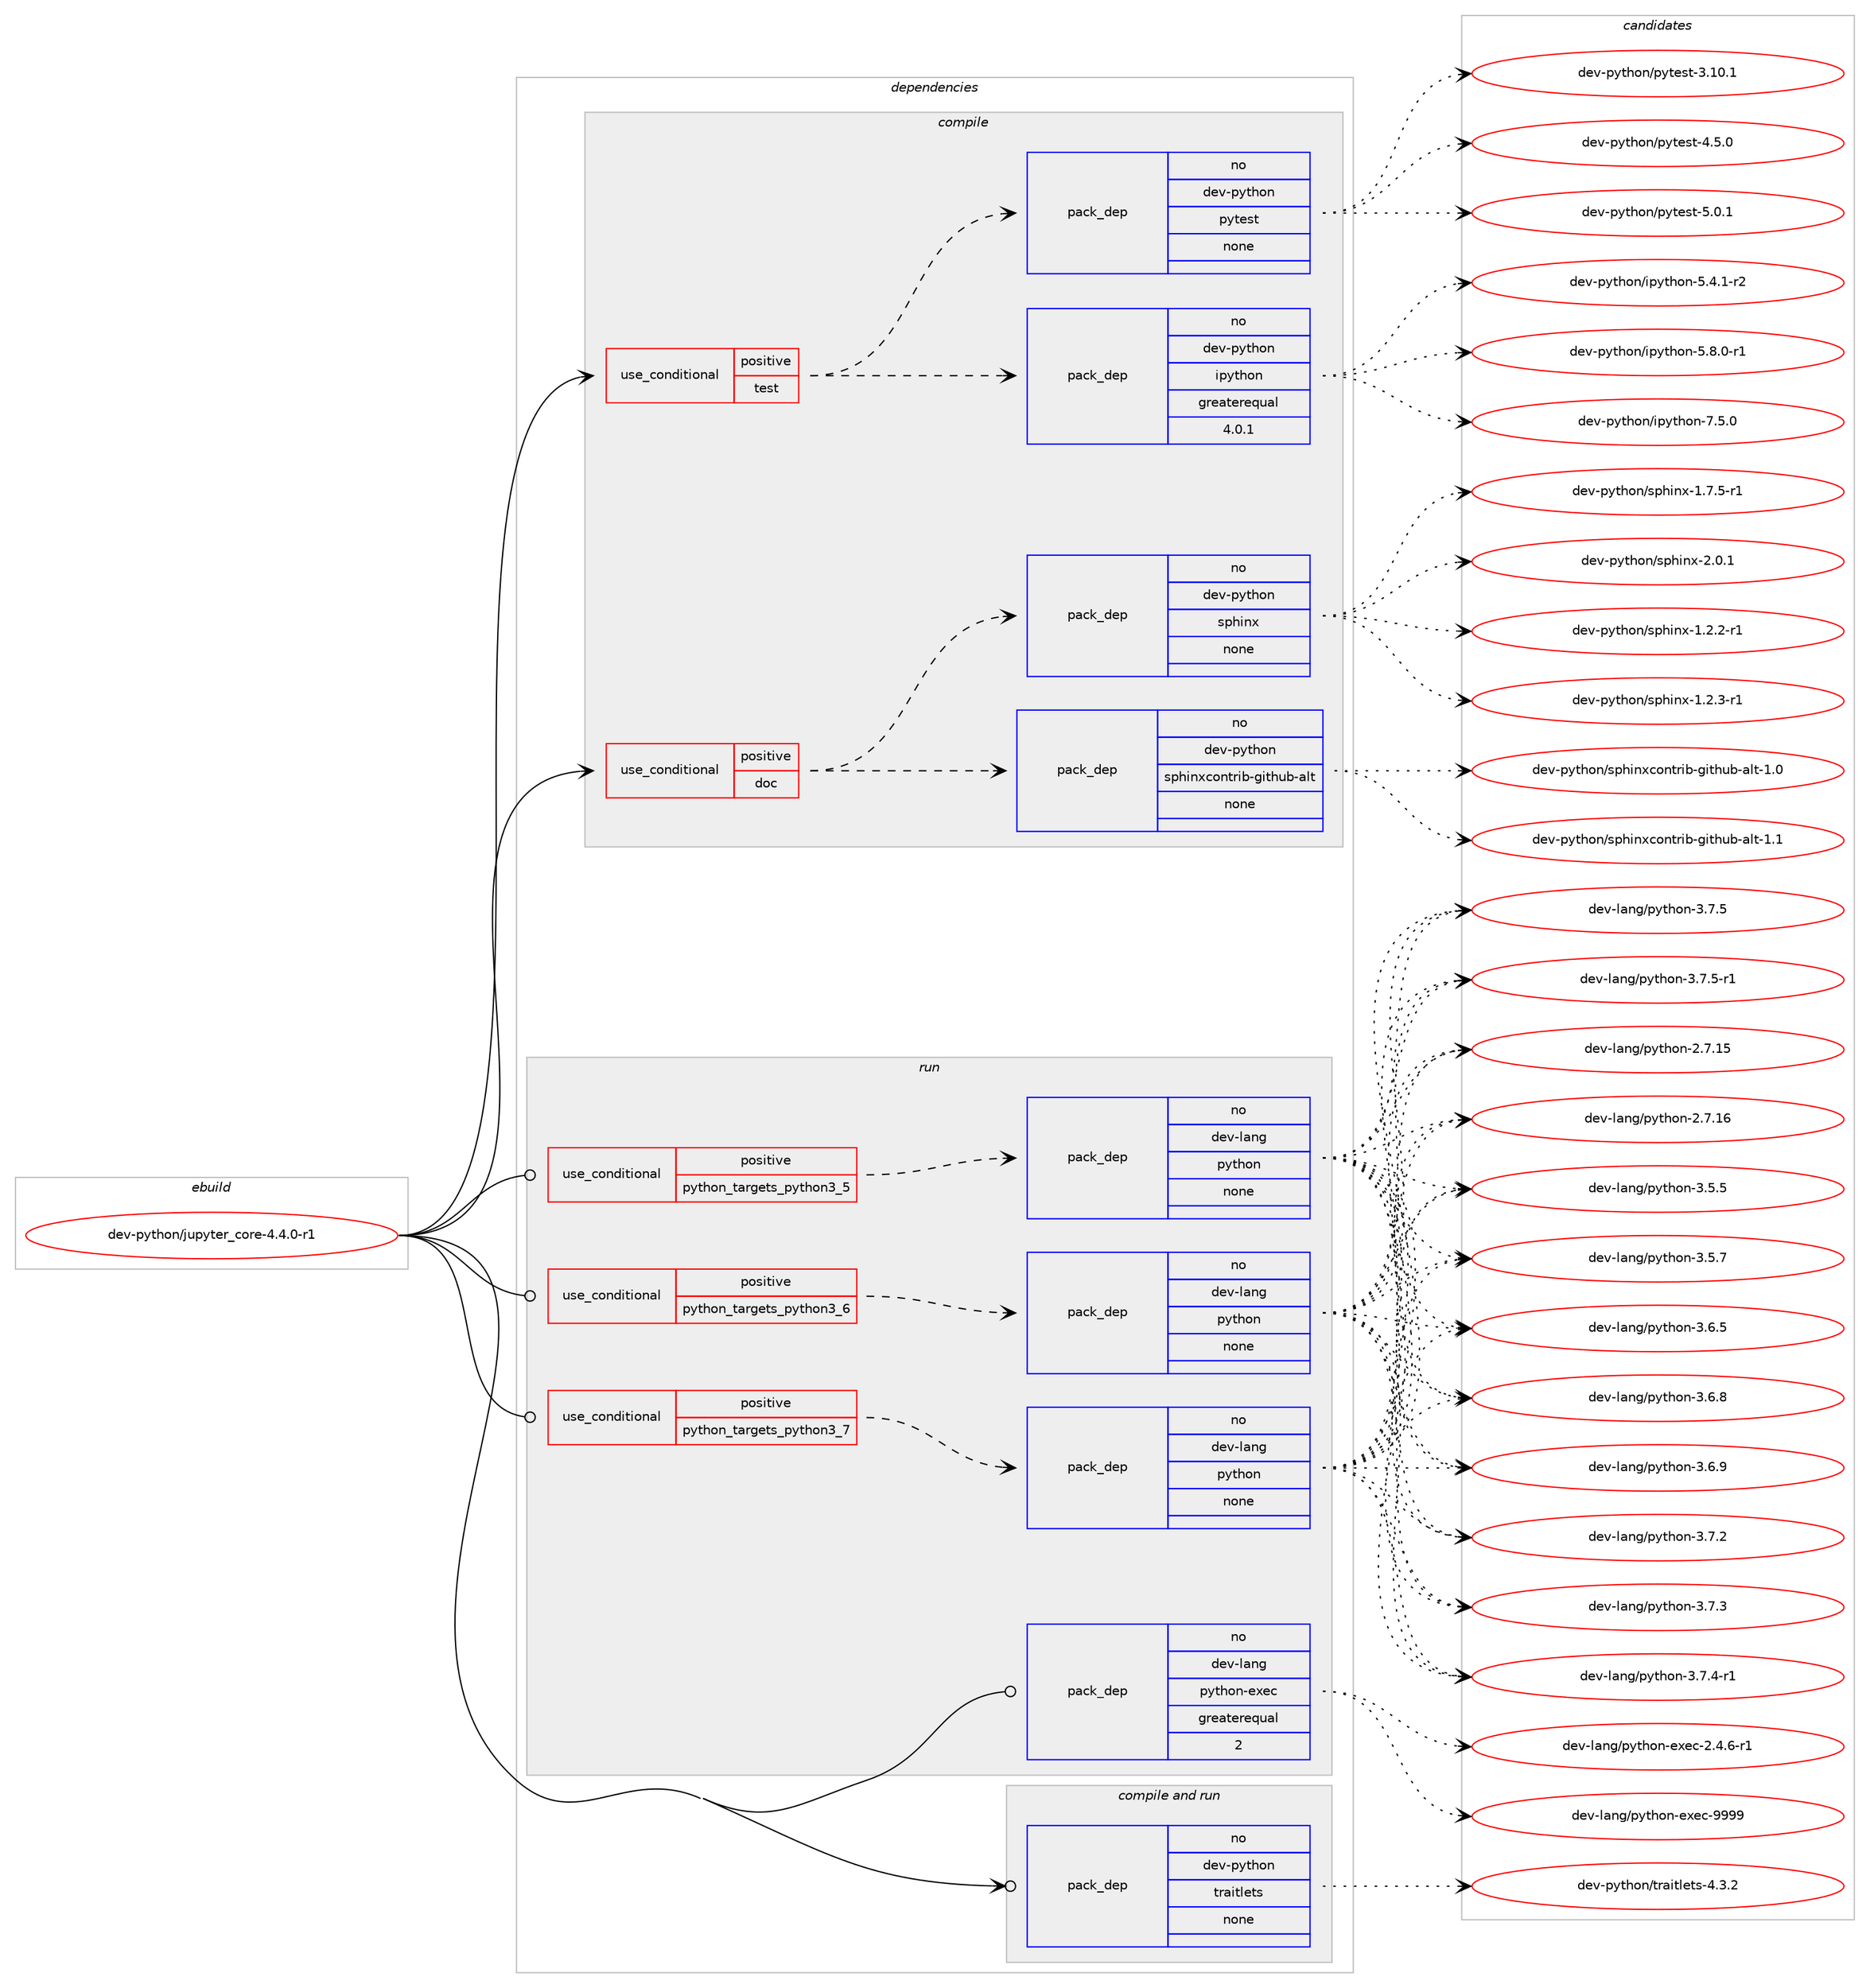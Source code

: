 digraph prolog {

# *************
# Graph options
# *************

newrank=true;
concentrate=true;
compound=true;
graph [rankdir=LR,fontname=Helvetica,fontsize=10,ranksep=1.5];#, ranksep=2.5, nodesep=0.2];
edge  [arrowhead=vee];
node  [fontname=Helvetica,fontsize=10];

# **********
# The ebuild
# **********

subgraph cluster_leftcol {
color=gray;
rank=same;
label=<<i>ebuild</i>>;
id [label="dev-python/jupyter_core-4.4.0-r1", color=red, width=4, href="../dev-python/jupyter_core-4.4.0-r1.svg"];
}

# ****************
# The dependencies
# ****************

subgraph cluster_midcol {
color=gray;
label=<<i>dependencies</i>>;
subgraph cluster_compile {
fillcolor="#eeeeee";
style=filled;
label=<<i>compile</i>>;
subgraph cond141685 {
dependency611974 [label=<<TABLE BORDER="0" CELLBORDER="1" CELLSPACING="0" CELLPADDING="4"><TR><TD ROWSPAN="3" CELLPADDING="10">use_conditional</TD></TR><TR><TD>positive</TD></TR><TR><TD>doc</TD></TR></TABLE>>, shape=none, color=red];
subgraph pack458486 {
dependency611975 [label=<<TABLE BORDER="0" CELLBORDER="1" CELLSPACING="0" CELLPADDING="4" WIDTH="220"><TR><TD ROWSPAN="6" CELLPADDING="30">pack_dep</TD></TR><TR><TD WIDTH="110">no</TD></TR><TR><TD>dev-python</TD></TR><TR><TD>sphinx</TD></TR><TR><TD>none</TD></TR><TR><TD></TD></TR></TABLE>>, shape=none, color=blue];
}
dependency611974:e -> dependency611975:w [weight=20,style="dashed",arrowhead="vee"];
subgraph pack458487 {
dependency611976 [label=<<TABLE BORDER="0" CELLBORDER="1" CELLSPACING="0" CELLPADDING="4" WIDTH="220"><TR><TD ROWSPAN="6" CELLPADDING="30">pack_dep</TD></TR><TR><TD WIDTH="110">no</TD></TR><TR><TD>dev-python</TD></TR><TR><TD>sphinxcontrib-github-alt</TD></TR><TR><TD>none</TD></TR><TR><TD></TD></TR></TABLE>>, shape=none, color=blue];
}
dependency611974:e -> dependency611976:w [weight=20,style="dashed",arrowhead="vee"];
}
id:e -> dependency611974:w [weight=20,style="solid",arrowhead="vee"];
subgraph cond141686 {
dependency611977 [label=<<TABLE BORDER="0" CELLBORDER="1" CELLSPACING="0" CELLPADDING="4"><TR><TD ROWSPAN="3" CELLPADDING="10">use_conditional</TD></TR><TR><TD>positive</TD></TR><TR><TD>test</TD></TR></TABLE>>, shape=none, color=red];
subgraph pack458488 {
dependency611978 [label=<<TABLE BORDER="0" CELLBORDER="1" CELLSPACING="0" CELLPADDING="4" WIDTH="220"><TR><TD ROWSPAN="6" CELLPADDING="30">pack_dep</TD></TR><TR><TD WIDTH="110">no</TD></TR><TR><TD>dev-python</TD></TR><TR><TD>pytest</TD></TR><TR><TD>none</TD></TR><TR><TD></TD></TR></TABLE>>, shape=none, color=blue];
}
dependency611977:e -> dependency611978:w [weight=20,style="dashed",arrowhead="vee"];
subgraph pack458489 {
dependency611979 [label=<<TABLE BORDER="0" CELLBORDER="1" CELLSPACING="0" CELLPADDING="4" WIDTH="220"><TR><TD ROWSPAN="6" CELLPADDING="30">pack_dep</TD></TR><TR><TD WIDTH="110">no</TD></TR><TR><TD>dev-python</TD></TR><TR><TD>ipython</TD></TR><TR><TD>greaterequal</TD></TR><TR><TD>4.0.1</TD></TR></TABLE>>, shape=none, color=blue];
}
dependency611977:e -> dependency611979:w [weight=20,style="dashed",arrowhead="vee"];
}
id:e -> dependency611977:w [weight=20,style="solid",arrowhead="vee"];
}
subgraph cluster_compileandrun {
fillcolor="#eeeeee";
style=filled;
label=<<i>compile and run</i>>;
subgraph pack458490 {
dependency611980 [label=<<TABLE BORDER="0" CELLBORDER="1" CELLSPACING="0" CELLPADDING="4" WIDTH="220"><TR><TD ROWSPAN="6" CELLPADDING="30">pack_dep</TD></TR><TR><TD WIDTH="110">no</TD></TR><TR><TD>dev-python</TD></TR><TR><TD>traitlets</TD></TR><TR><TD>none</TD></TR><TR><TD></TD></TR></TABLE>>, shape=none, color=blue];
}
id:e -> dependency611980:w [weight=20,style="solid",arrowhead="odotvee"];
}
subgraph cluster_run {
fillcolor="#eeeeee";
style=filled;
label=<<i>run</i>>;
subgraph cond141687 {
dependency611981 [label=<<TABLE BORDER="0" CELLBORDER="1" CELLSPACING="0" CELLPADDING="4"><TR><TD ROWSPAN="3" CELLPADDING="10">use_conditional</TD></TR><TR><TD>positive</TD></TR><TR><TD>python_targets_python3_5</TD></TR></TABLE>>, shape=none, color=red];
subgraph pack458491 {
dependency611982 [label=<<TABLE BORDER="0" CELLBORDER="1" CELLSPACING="0" CELLPADDING="4" WIDTH="220"><TR><TD ROWSPAN="6" CELLPADDING="30">pack_dep</TD></TR><TR><TD WIDTH="110">no</TD></TR><TR><TD>dev-lang</TD></TR><TR><TD>python</TD></TR><TR><TD>none</TD></TR><TR><TD></TD></TR></TABLE>>, shape=none, color=blue];
}
dependency611981:e -> dependency611982:w [weight=20,style="dashed",arrowhead="vee"];
}
id:e -> dependency611981:w [weight=20,style="solid",arrowhead="odot"];
subgraph cond141688 {
dependency611983 [label=<<TABLE BORDER="0" CELLBORDER="1" CELLSPACING="0" CELLPADDING="4"><TR><TD ROWSPAN="3" CELLPADDING="10">use_conditional</TD></TR><TR><TD>positive</TD></TR><TR><TD>python_targets_python3_6</TD></TR></TABLE>>, shape=none, color=red];
subgraph pack458492 {
dependency611984 [label=<<TABLE BORDER="0" CELLBORDER="1" CELLSPACING="0" CELLPADDING="4" WIDTH="220"><TR><TD ROWSPAN="6" CELLPADDING="30">pack_dep</TD></TR><TR><TD WIDTH="110">no</TD></TR><TR><TD>dev-lang</TD></TR><TR><TD>python</TD></TR><TR><TD>none</TD></TR><TR><TD></TD></TR></TABLE>>, shape=none, color=blue];
}
dependency611983:e -> dependency611984:w [weight=20,style="dashed",arrowhead="vee"];
}
id:e -> dependency611983:w [weight=20,style="solid",arrowhead="odot"];
subgraph cond141689 {
dependency611985 [label=<<TABLE BORDER="0" CELLBORDER="1" CELLSPACING="0" CELLPADDING="4"><TR><TD ROWSPAN="3" CELLPADDING="10">use_conditional</TD></TR><TR><TD>positive</TD></TR><TR><TD>python_targets_python3_7</TD></TR></TABLE>>, shape=none, color=red];
subgraph pack458493 {
dependency611986 [label=<<TABLE BORDER="0" CELLBORDER="1" CELLSPACING="0" CELLPADDING="4" WIDTH="220"><TR><TD ROWSPAN="6" CELLPADDING="30">pack_dep</TD></TR><TR><TD WIDTH="110">no</TD></TR><TR><TD>dev-lang</TD></TR><TR><TD>python</TD></TR><TR><TD>none</TD></TR><TR><TD></TD></TR></TABLE>>, shape=none, color=blue];
}
dependency611985:e -> dependency611986:w [weight=20,style="dashed",arrowhead="vee"];
}
id:e -> dependency611985:w [weight=20,style="solid",arrowhead="odot"];
subgraph pack458494 {
dependency611987 [label=<<TABLE BORDER="0" CELLBORDER="1" CELLSPACING="0" CELLPADDING="4" WIDTH="220"><TR><TD ROWSPAN="6" CELLPADDING="30">pack_dep</TD></TR><TR><TD WIDTH="110">no</TD></TR><TR><TD>dev-lang</TD></TR><TR><TD>python-exec</TD></TR><TR><TD>greaterequal</TD></TR><TR><TD>2</TD></TR></TABLE>>, shape=none, color=blue];
}
id:e -> dependency611987:w [weight=20,style="solid",arrowhead="odot"];
}
}

# **************
# The candidates
# **************

subgraph cluster_choices {
rank=same;
color=gray;
label=<<i>candidates</i>>;

subgraph choice458486 {
color=black;
nodesep=1;
choice10010111845112121116104111110471151121041051101204549465046504511449 [label="dev-python/sphinx-1.2.2-r1", color=red, width=4,href="../dev-python/sphinx-1.2.2-r1.svg"];
choice10010111845112121116104111110471151121041051101204549465046514511449 [label="dev-python/sphinx-1.2.3-r1", color=red, width=4,href="../dev-python/sphinx-1.2.3-r1.svg"];
choice10010111845112121116104111110471151121041051101204549465546534511449 [label="dev-python/sphinx-1.7.5-r1", color=red, width=4,href="../dev-python/sphinx-1.7.5-r1.svg"];
choice1001011184511212111610411111047115112104105110120455046484649 [label="dev-python/sphinx-2.0.1", color=red, width=4,href="../dev-python/sphinx-2.0.1.svg"];
dependency611975:e -> choice10010111845112121116104111110471151121041051101204549465046504511449:w [style=dotted,weight="100"];
dependency611975:e -> choice10010111845112121116104111110471151121041051101204549465046514511449:w [style=dotted,weight="100"];
dependency611975:e -> choice10010111845112121116104111110471151121041051101204549465546534511449:w [style=dotted,weight="100"];
dependency611975:e -> choice1001011184511212111610411111047115112104105110120455046484649:w [style=dotted,weight="100"];
}
subgraph choice458487 {
color=black;
nodesep=1;
choice100101118451121211161041111104711511210410511012099111110116114105984510310511610411798459710811645494648 [label="dev-python/sphinxcontrib-github-alt-1.0", color=red, width=4,href="../dev-python/sphinxcontrib-github-alt-1.0.svg"];
choice100101118451121211161041111104711511210410511012099111110116114105984510310511610411798459710811645494649 [label="dev-python/sphinxcontrib-github-alt-1.1", color=red, width=4,href="../dev-python/sphinxcontrib-github-alt-1.1.svg"];
dependency611976:e -> choice100101118451121211161041111104711511210410511012099111110116114105984510310511610411798459710811645494648:w [style=dotted,weight="100"];
dependency611976:e -> choice100101118451121211161041111104711511210410511012099111110116114105984510310511610411798459710811645494649:w [style=dotted,weight="100"];
}
subgraph choice458488 {
color=black;
nodesep=1;
choice100101118451121211161041111104711212111610111511645514649484649 [label="dev-python/pytest-3.10.1", color=red, width=4,href="../dev-python/pytest-3.10.1.svg"];
choice1001011184511212111610411111047112121116101115116455246534648 [label="dev-python/pytest-4.5.0", color=red, width=4,href="../dev-python/pytest-4.5.0.svg"];
choice1001011184511212111610411111047112121116101115116455346484649 [label="dev-python/pytest-5.0.1", color=red, width=4,href="../dev-python/pytest-5.0.1.svg"];
dependency611978:e -> choice100101118451121211161041111104711212111610111511645514649484649:w [style=dotted,weight="100"];
dependency611978:e -> choice1001011184511212111610411111047112121116101115116455246534648:w [style=dotted,weight="100"];
dependency611978:e -> choice1001011184511212111610411111047112121116101115116455346484649:w [style=dotted,weight="100"];
}
subgraph choice458489 {
color=black;
nodesep=1;
choice10010111845112121116104111110471051121211161041111104553465246494511450 [label="dev-python/ipython-5.4.1-r2", color=red, width=4,href="../dev-python/ipython-5.4.1-r2.svg"];
choice10010111845112121116104111110471051121211161041111104553465646484511449 [label="dev-python/ipython-5.8.0-r1", color=red, width=4,href="../dev-python/ipython-5.8.0-r1.svg"];
choice1001011184511212111610411111047105112121116104111110455546534648 [label="dev-python/ipython-7.5.0", color=red, width=4,href="../dev-python/ipython-7.5.0.svg"];
dependency611979:e -> choice10010111845112121116104111110471051121211161041111104553465246494511450:w [style=dotted,weight="100"];
dependency611979:e -> choice10010111845112121116104111110471051121211161041111104553465646484511449:w [style=dotted,weight="100"];
dependency611979:e -> choice1001011184511212111610411111047105112121116104111110455546534648:w [style=dotted,weight="100"];
}
subgraph choice458490 {
color=black;
nodesep=1;
choice100101118451121211161041111104711611497105116108101116115455246514650 [label="dev-python/traitlets-4.3.2", color=red, width=4,href="../dev-python/traitlets-4.3.2.svg"];
dependency611980:e -> choice100101118451121211161041111104711611497105116108101116115455246514650:w [style=dotted,weight="100"];
}
subgraph choice458491 {
color=black;
nodesep=1;
choice10010111845108971101034711212111610411111045504655464953 [label="dev-lang/python-2.7.15", color=red, width=4,href="../dev-lang/python-2.7.15.svg"];
choice10010111845108971101034711212111610411111045504655464954 [label="dev-lang/python-2.7.16", color=red, width=4,href="../dev-lang/python-2.7.16.svg"];
choice100101118451089711010347112121116104111110455146534653 [label="dev-lang/python-3.5.5", color=red, width=4,href="../dev-lang/python-3.5.5.svg"];
choice100101118451089711010347112121116104111110455146534655 [label="dev-lang/python-3.5.7", color=red, width=4,href="../dev-lang/python-3.5.7.svg"];
choice100101118451089711010347112121116104111110455146544653 [label="dev-lang/python-3.6.5", color=red, width=4,href="../dev-lang/python-3.6.5.svg"];
choice100101118451089711010347112121116104111110455146544656 [label="dev-lang/python-3.6.8", color=red, width=4,href="../dev-lang/python-3.6.8.svg"];
choice100101118451089711010347112121116104111110455146544657 [label="dev-lang/python-3.6.9", color=red, width=4,href="../dev-lang/python-3.6.9.svg"];
choice100101118451089711010347112121116104111110455146554650 [label="dev-lang/python-3.7.2", color=red, width=4,href="../dev-lang/python-3.7.2.svg"];
choice100101118451089711010347112121116104111110455146554651 [label="dev-lang/python-3.7.3", color=red, width=4,href="../dev-lang/python-3.7.3.svg"];
choice1001011184510897110103471121211161041111104551465546524511449 [label="dev-lang/python-3.7.4-r1", color=red, width=4,href="../dev-lang/python-3.7.4-r1.svg"];
choice100101118451089711010347112121116104111110455146554653 [label="dev-lang/python-3.7.5", color=red, width=4,href="../dev-lang/python-3.7.5.svg"];
choice1001011184510897110103471121211161041111104551465546534511449 [label="dev-lang/python-3.7.5-r1", color=red, width=4,href="../dev-lang/python-3.7.5-r1.svg"];
dependency611982:e -> choice10010111845108971101034711212111610411111045504655464953:w [style=dotted,weight="100"];
dependency611982:e -> choice10010111845108971101034711212111610411111045504655464954:w [style=dotted,weight="100"];
dependency611982:e -> choice100101118451089711010347112121116104111110455146534653:w [style=dotted,weight="100"];
dependency611982:e -> choice100101118451089711010347112121116104111110455146534655:w [style=dotted,weight="100"];
dependency611982:e -> choice100101118451089711010347112121116104111110455146544653:w [style=dotted,weight="100"];
dependency611982:e -> choice100101118451089711010347112121116104111110455146544656:w [style=dotted,weight="100"];
dependency611982:e -> choice100101118451089711010347112121116104111110455146544657:w [style=dotted,weight="100"];
dependency611982:e -> choice100101118451089711010347112121116104111110455146554650:w [style=dotted,weight="100"];
dependency611982:e -> choice100101118451089711010347112121116104111110455146554651:w [style=dotted,weight="100"];
dependency611982:e -> choice1001011184510897110103471121211161041111104551465546524511449:w [style=dotted,weight="100"];
dependency611982:e -> choice100101118451089711010347112121116104111110455146554653:w [style=dotted,weight="100"];
dependency611982:e -> choice1001011184510897110103471121211161041111104551465546534511449:w [style=dotted,weight="100"];
}
subgraph choice458492 {
color=black;
nodesep=1;
choice10010111845108971101034711212111610411111045504655464953 [label="dev-lang/python-2.7.15", color=red, width=4,href="../dev-lang/python-2.7.15.svg"];
choice10010111845108971101034711212111610411111045504655464954 [label="dev-lang/python-2.7.16", color=red, width=4,href="../dev-lang/python-2.7.16.svg"];
choice100101118451089711010347112121116104111110455146534653 [label="dev-lang/python-3.5.5", color=red, width=4,href="../dev-lang/python-3.5.5.svg"];
choice100101118451089711010347112121116104111110455146534655 [label="dev-lang/python-3.5.7", color=red, width=4,href="../dev-lang/python-3.5.7.svg"];
choice100101118451089711010347112121116104111110455146544653 [label="dev-lang/python-3.6.5", color=red, width=4,href="../dev-lang/python-3.6.5.svg"];
choice100101118451089711010347112121116104111110455146544656 [label="dev-lang/python-3.6.8", color=red, width=4,href="../dev-lang/python-3.6.8.svg"];
choice100101118451089711010347112121116104111110455146544657 [label="dev-lang/python-3.6.9", color=red, width=4,href="../dev-lang/python-3.6.9.svg"];
choice100101118451089711010347112121116104111110455146554650 [label="dev-lang/python-3.7.2", color=red, width=4,href="../dev-lang/python-3.7.2.svg"];
choice100101118451089711010347112121116104111110455146554651 [label="dev-lang/python-3.7.3", color=red, width=4,href="../dev-lang/python-3.7.3.svg"];
choice1001011184510897110103471121211161041111104551465546524511449 [label="dev-lang/python-3.7.4-r1", color=red, width=4,href="../dev-lang/python-3.7.4-r1.svg"];
choice100101118451089711010347112121116104111110455146554653 [label="dev-lang/python-3.7.5", color=red, width=4,href="../dev-lang/python-3.7.5.svg"];
choice1001011184510897110103471121211161041111104551465546534511449 [label="dev-lang/python-3.7.5-r1", color=red, width=4,href="../dev-lang/python-3.7.5-r1.svg"];
dependency611984:e -> choice10010111845108971101034711212111610411111045504655464953:w [style=dotted,weight="100"];
dependency611984:e -> choice10010111845108971101034711212111610411111045504655464954:w [style=dotted,weight="100"];
dependency611984:e -> choice100101118451089711010347112121116104111110455146534653:w [style=dotted,weight="100"];
dependency611984:e -> choice100101118451089711010347112121116104111110455146534655:w [style=dotted,weight="100"];
dependency611984:e -> choice100101118451089711010347112121116104111110455146544653:w [style=dotted,weight="100"];
dependency611984:e -> choice100101118451089711010347112121116104111110455146544656:w [style=dotted,weight="100"];
dependency611984:e -> choice100101118451089711010347112121116104111110455146544657:w [style=dotted,weight="100"];
dependency611984:e -> choice100101118451089711010347112121116104111110455146554650:w [style=dotted,weight="100"];
dependency611984:e -> choice100101118451089711010347112121116104111110455146554651:w [style=dotted,weight="100"];
dependency611984:e -> choice1001011184510897110103471121211161041111104551465546524511449:w [style=dotted,weight="100"];
dependency611984:e -> choice100101118451089711010347112121116104111110455146554653:w [style=dotted,weight="100"];
dependency611984:e -> choice1001011184510897110103471121211161041111104551465546534511449:w [style=dotted,weight="100"];
}
subgraph choice458493 {
color=black;
nodesep=1;
choice10010111845108971101034711212111610411111045504655464953 [label="dev-lang/python-2.7.15", color=red, width=4,href="../dev-lang/python-2.7.15.svg"];
choice10010111845108971101034711212111610411111045504655464954 [label="dev-lang/python-2.7.16", color=red, width=4,href="../dev-lang/python-2.7.16.svg"];
choice100101118451089711010347112121116104111110455146534653 [label="dev-lang/python-3.5.5", color=red, width=4,href="../dev-lang/python-3.5.5.svg"];
choice100101118451089711010347112121116104111110455146534655 [label="dev-lang/python-3.5.7", color=red, width=4,href="../dev-lang/python-3.5.7.svg"];
choice100101118451089711010347112121116104111110455146544653 [label="dev-lang/python-3.6.5", color=red, width=4,href="../dev-lang/python-3.6.5.svg"];
choice100101118451089711010347112121116104111110455146544656 [label="dev-lang/python-3.6.8", color=red, width=4,href="../dev-lang/python-3.6.8.svg"];
choice100101118451089711010347112121116104111110455146544657 [label="dev-lang/python-3.6.9", color=red, width=4,href="../dev-lang/python-3.6.9.svg"];
choice100101118451089711010347112121116104111110455146554650 [label="dev-lang/python-3.7.2", color=red, width=4,href="../dev-lang/python-3.7.2.svg"];
choice100101118451089711010347112121116104111110455146554651 [label="dev-lang/python-3.7.3", color=red, width=4,href="../dev-lang/python-3.7.3.svg"];
choice1001011184510897110103471121211161041111104551465546524511449 [label="dev-lang/python-3.7.4-r1", color=red, width=4,href="../dev-lang/python-3.7.4-r1.svg"];
choice100101118451089711010347112121116104111110455146554653 [label="dev-lang/python-3.7.5", color=red, width=4,href="../dev-lang/python-3.7.5.svg"];
choice1001011184510897110103471121211161041111104551465546534511449 [label="dev-lang/python-3.7.5-r1", color=red, width=4,href="../dev-lang/python-3.7.5-r1.svg"];
dependency611986:e -> choice10010111845108971101034711212111610411111045504655464953:w [style=dotted,weight="100"];
dependency611986:e -> choice10010111845108971101034711212111610411111045504655464954:w [style=dotted,weight="100"];
dependency611986:e -> choice100101118451089711010347112121116104111110455146534653:w [style=dotted,weight="100"];
dependency611986:e -> choice100101118451089711010347112121116104111110455146534655:w [style=dotted,weight="100"];
dependency611986:e -> choice100101118451089711010347112121116104111110455146544653:w [style=dotted,weight="100"];
dependency611986:e -> choice100101118451089711010347112121116104111110455146544656:w [style=dotted,weight="100"];
dependency611986:e -> choice100101118451089711010347112121116104111110455146544657:w [style=dotted,weight="100"];
dependency611986:e -> choice100101118451089711010347112121116104111110455146554650:w [style=dotted,weight="100"];
dependency611986:e -> choice100101118451089711010347112121116104111110455146554651:w [style=dotted,weight="100"];
dependency611986:e -> choice1001011184510897110103471121211161041111104551465546524511449:w [style=dotted,weight="100"];
dependency611986:e -> choice100101118451089711010347112121116104111110455146554653:w [style=dotted,weight="100"];
dependency611986:e -> choice1001011184510897110103471121211161041111104551465546534511449:w [style=dotted,weight="100"];
}
subgraph choice458494 {
color=black;
nodesep=1;
choice10010111845108971101034711212111610411111045101120101994550465246544511449 [label="dev-lang/python-exec-2.4.6-r1", color=red, width=4,href="../dev-lang/python-exec-2.4.6-r1.svg"];
choice10010111845108971101034711212111610411111045101120101994557575757 [label="dev-lang/python-exec-9999", color=red, width=4,href="../dev-lang/python-exec-9999.svg"];
dependency611987:e -> choice10010111845108971101034711212111610411111045101120101994550465246544511449:w [style=dotted,weight="100"];
dependency611987:e -> choice10010111845108971101034711212111610411111045101120101994557575757:w [style=dotted,weight="100"];
}
}

}
